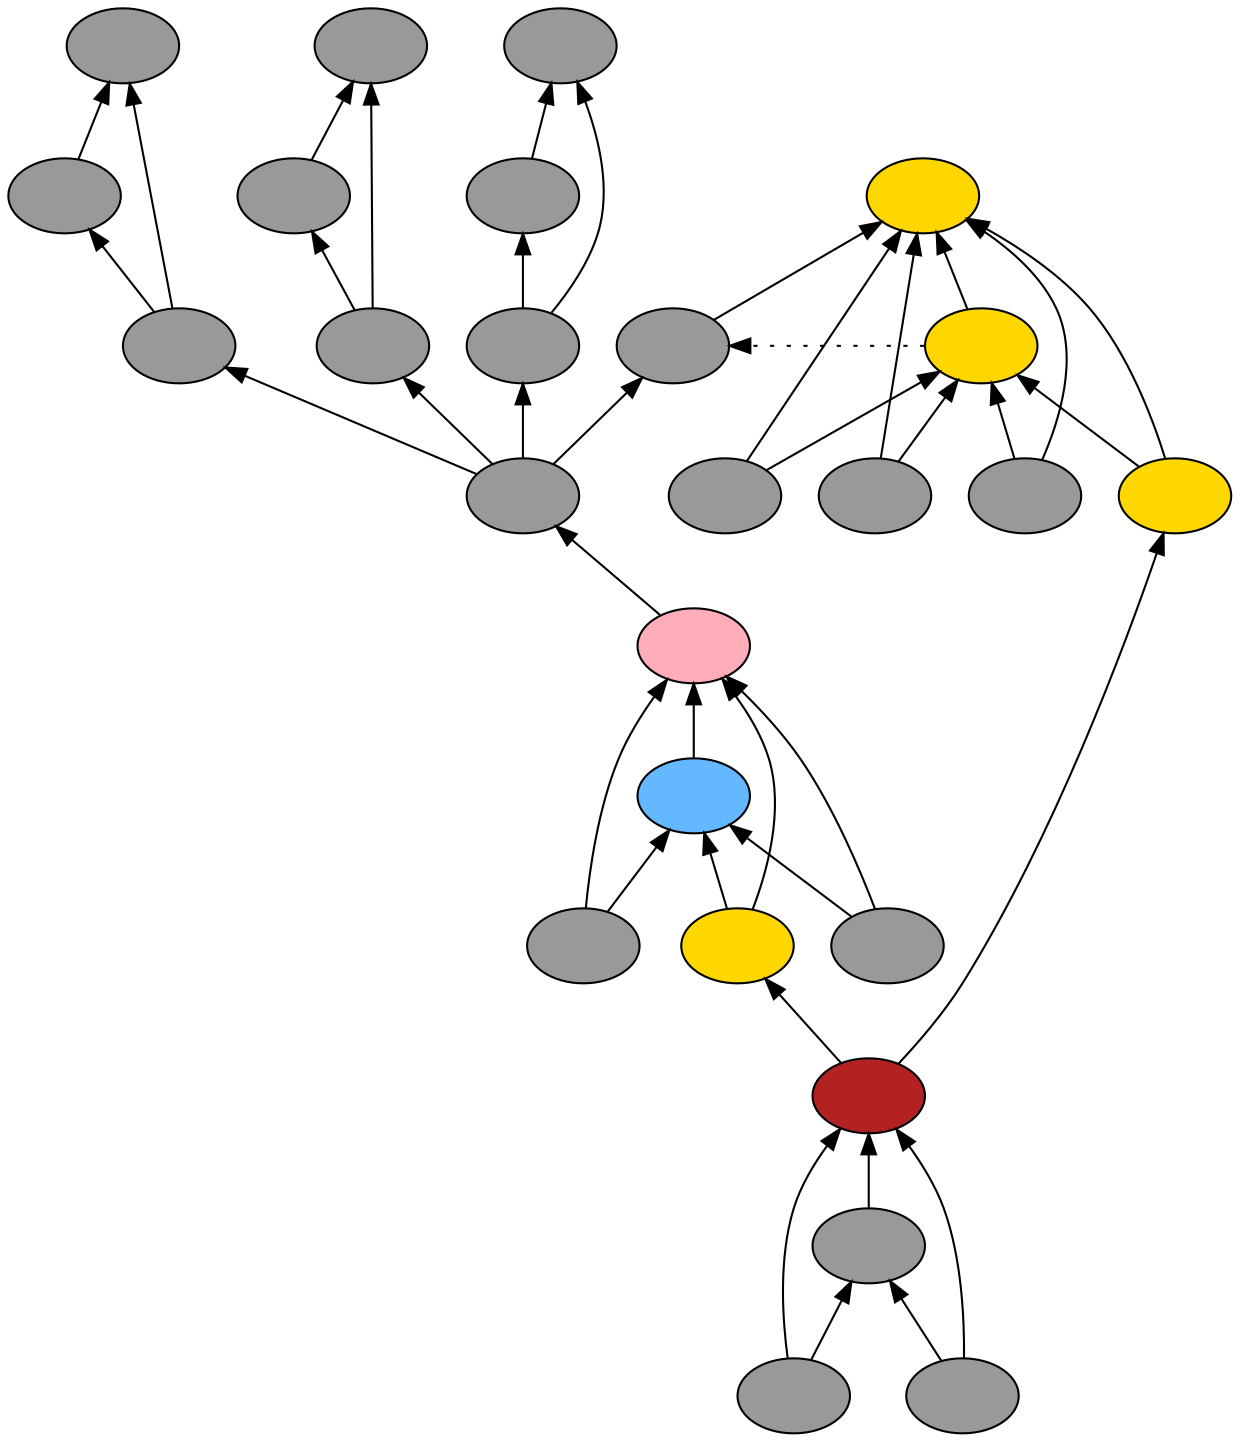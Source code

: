 digraph {
rankdir=BT
fontsize=24
subgraph clster1 {
subgraph clster2 {
"23627488"["fillcolor"="firebrick" "fontsize"="24" "label"="" "shape"="ellipse" "style"="filled" ]
"27074384"["fillcolor"="grey60" "fontsize"="24" "label"="" "shape"="ellipse" "style"="filled" ]
"21574256"["fillcolor"="grey60" "fontsize"="24" "label"="" "shape"="ellipse" "style"="filled" ]
"21564608"["fillcolor"="grey60" "fontsize"="24" "label"="" "shape"="ellipse" "style"="filled" ]
}

subgraph clster3 {
"21608528"["fillcolor"="lightpink1" "fontsize"="24" "label"="" "shape"="ellipse" "style"="filled" ]
"22672608"["fillcolor"="steelblue1" "fontsize"="24" "label"="" "shape"="ellipse" "style"="filled" ]
"21801008"["fillcolor"="grey60" "fontsize"="24" "label"="" "shape"="ellipse" "style"="filled" ]
"21571136"["fillcolor"="gold" "fontsize"="24" "label"="" "shape"="ellipse" "style"="filled" ]
"22579328"["fillcolor"="grey60" "fontsize"="24" "label"="" "shape"="ellipse" "style"="filled" ]
}

subgraph clster4 {
"24939776"["fillcolor"="grey60" "fontsize"="24" "label"="" "shape"="ellipse" "style"="filled" ]
}

subgraph clster5 {
"22582864"["fillcolor"="grey60" "fontsize"="24" "label"="" "shape"="ellipse" "style"="filled" ]
"23710592"["fillcolor"="grey60" "fontsize"="24" "label"="" "shape"="ellipse" "style"="filled" ]
"23304768"["fillcolor"="grey60" "fontsize"="24" "label"="" "shape"="ellipse" "style"="filled" ]
}

subgraph clster6 {
"24625888"["fillcolor"="grey60" "fontsize"="24" "label"="" "shape"="ellipse" "style"="filled" ]
"24181936"["fillcolor"="grey60" "fontsize"="24" "label"="" "shape"="ellipse" "style"="filled" ]
"23051008"["fillcolor"="grey60" "fontsize"="24" "label"="" "shape"="ellipse" "style"="filled" ]
}

subgraph clster7 {
"22059072"["fillcolor"="grey60" "fontsize"="24" "label"="" "shape"="ellipse" "style"="filled" ]
"24988336"["fillcolor"="grey60" "fontsize"="24" "label"="" "shape"="ellipse" "style"="filled" ]
"25014224"["fillcolor"="grey60" "fontsize"="24" "label"="" "shape"="ellipse" "style"="filled" ]
}

subgraph clster8 {
"23610064"["fillcolor"="gold" "fontsize"="24" "label"="" "shape"="ellipse" "style"="filled" ]
"24940288"["fillcolor"="gold" "fontsize"="24" "label"="" "shape"="ellipse" "style"="filled" ]
"20391696"["fillcolor"="grey60" "fontsize"="24" "label"="" "shape"="ellipse" "style"="filled" ]
"21616208"["fillcolor"="gold" "fontsize"="24" "label"="" "shape"="ellipse" "style"="filled" ]
"19076864"["fillcolor"="grey60" "fontsize"="24" "label"="" "shape"="ellipse" "style"="filled" ]
"28719440"["fillcolor"="grey60" "fontsize"="24" "label"="" "shape"="ellipse" "style"="filled" ]
}

}

subgraph clster9 {
"21600256"["fillcolor"="grey60" "fontsize"="24" "label"="" "shape"="ellipse" "style"="filled" ]
}

"24939776" -> "21600256"["arrowhead"="normal" "color"="black" "constraint"="true" "style"="solid" ]
"21801008" -> "21608528"["arrowhead"="normal" "color"="black" "constraint"="true" "style"="solid" ]
"21801008" -> "22672608"["arrowhead"="normal" "color"="black" "constraint"="true" "style"="solid" ]
"21571136" -> "21608528"["arrowhead"="normal" "color"="black" "constraint"="true" "style"="solid" ]
"21571136" -> "22672608"["arrowhead"="normal" "color"="black" "constraint"="true" "style"="solid" ]
"23627488" -> "21571136"["arrowhead"="normal" "color"="black" "constraint"="true" "style"="solid" ]
"22579328" -> "21608528"["arrowhead"="normal" "color"="black" "constraint"="true" "style"="solid" ]
"22579328" -> "22672608"["arrowhead"="normal" "color"="black" "constraint"="true" "style"="solid" ]
"22672608" -> "21608528"["arrowhead"="normal" "color"="black" "constraint"="true" "style"="solid" ]
"25014224" -> "22059072"["arrowhead"="normal" "color"="black" "constraint"="true" "style"="solid" ]
"25014224" -> "24988336"["arrowhead"="normal" "color"="black" "constraint"="true" "style"="solid" ]
"24939776" -> "25014224"["arrowhead"="normal" "color"="black" "constraint"="true" "style"="solid" ]
"24988336" -> "22059072"["arrowhead"="normal" "color"="black" "constraint"="true" "style"="solid" ]
"23304768" -> "22582864"["arrowhead"="normal" "color"="black" "constraint"="true" "style"="solid" ]
"23304768" -> "23710592"["arrowhead"="normal" "color"="black" "constraint"="true" "style"="solid" ]
"24939776" -> "23304768"["arrowhead"="normal" "color"="black" "constraint"="true" "style"="solid" ]
"23710592" -> "22582864"["arrowhead"="normal" "color"="black" "constraint"="true" "style"="solid" ]
"20391696" -> "23610064"["arrowhead"="normal" "color"="black" "constraint"="true" "style"="solid" ]
"20391696" -> "24940288"["arrowhead"="normal" "color"="black" "constraint"="true" "style"="solid" ]
"21616208" -> "23610064"["arrowhead"="normal" "color"="black" "constraint"="true" "style"="solid" ]
"21616208" -> "24940288"["arrowhead"="normal" "color"="black" "constraint"="true" "style"="solid" ]
"23627488" -> "21616208"["arrowhead"="normal" "color"="black" "constraint"="true" "style"="solid" ]
"19076864" -> "23610064"["arrowhead"="normal" "color"="black" "constraint"="true" "style"="solid" ]
"19076864" -> "24940288"["arrowhead"="normal" "color"="black" "constraint"="true" "style"="solid" ]
"28719440" -> "23610064"["arrowhead"="normal" "color"="black" "constraint"="true" "style"="solid" ]
"28719440" -> "24940288"["arrowhead"="normal" "color"="black" "constraint"="true" "style"="solid" ]
"24940288" -> "23610064"["arrowhead"="normal" "color"="black" "constraint"="true" "style"="solid" ]
"21600256" -> "23610064"["arrowhead"="normal" "color"="black" "constraint"="true" "style"="solid" ]
"24940288" -> "21600256"["arrowhead"="normal" "color"="black" "constraint"="false" "style"="dotted" ]
"21574256" -> "23627488"["arrowhead"="normal" "color"="black" "constraint"="true" "style"="solid" ]
"21574256" -> "27074384"["arrowhead"="normal" "color"="black" "constraint"="true" "style"="solid" ]
"21564608" -> "23627488"["arrowhead"="normal" "color"="black" "constraint"="true" "style"="solid" ]
"21564608" -> "27074384"["arrowhead"="normal" "color"="black" "constraint"="true" "style"="solid" ]
"27074384" -> "23627488"["arrowhead"="normal" "color"="black" "constraint"="true" "style"="solid" ]
"23051008" -> "24625888"["arrowhead"="normal" "color"="black" "constraint"="true" "style"="solid" ]
"23051008" -> "24181936"["arrowhead"="normal" "color"="black" "constraint"="true" "style"="solid" ]
"24939776" -> "23051008"["arrowhead"="normal" "color"="black" "constraint"="true" "style"="solid" ]
"24181936" -> "24625888"["arrowhead"="normal" "color"="black" "constraint"="true" "style"="solid" ]
"21608528" -> "24939776"["arrowhead"="normal" "color"="black" "constraint"="true" "style"="solid" ]

}